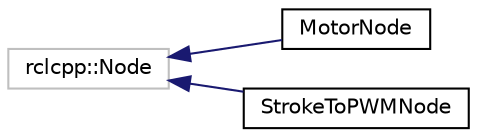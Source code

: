 digraph "Graphical Class Hierarchy"
{
 // LATEX_PDF_SIZE
  edge [fontname="Helvetica",fontsize="10",labelfontname="Helvetica",labelfontsize="10"];
  node [fontname="Helvetica",fontsize="10",shape=record];
  rankdir="LR";
  Node1 [label="rclcpp::Node",height=0.2,width=0.4,color="grey75", fillcolor="white", style="filled",tooltip=" "];
  Node1 -> Node0 [dir="back",color="midnightblue",fontsize="10",style="solid",fontname="Helvetica"];
  Node0 [label="MotorNode",height=0.2,width=0.4,color="black", fillcolor="white", style="filled",URL="$classMotorNode.html",tooltip=" "];
  Node1 -> Node3 [dir="back",color="midnightblue",fontsize="10",style="solid",fontname="Helvetica"];
  Node3 [label="StrokeToPWMNode",height=0.2,width=0.4,color="black", fillcolor="white", style="filled",URL="$classStrokeToPWMNode.html",tooltip="This is a class of node that converts the stroke to pwm signal."];
}
